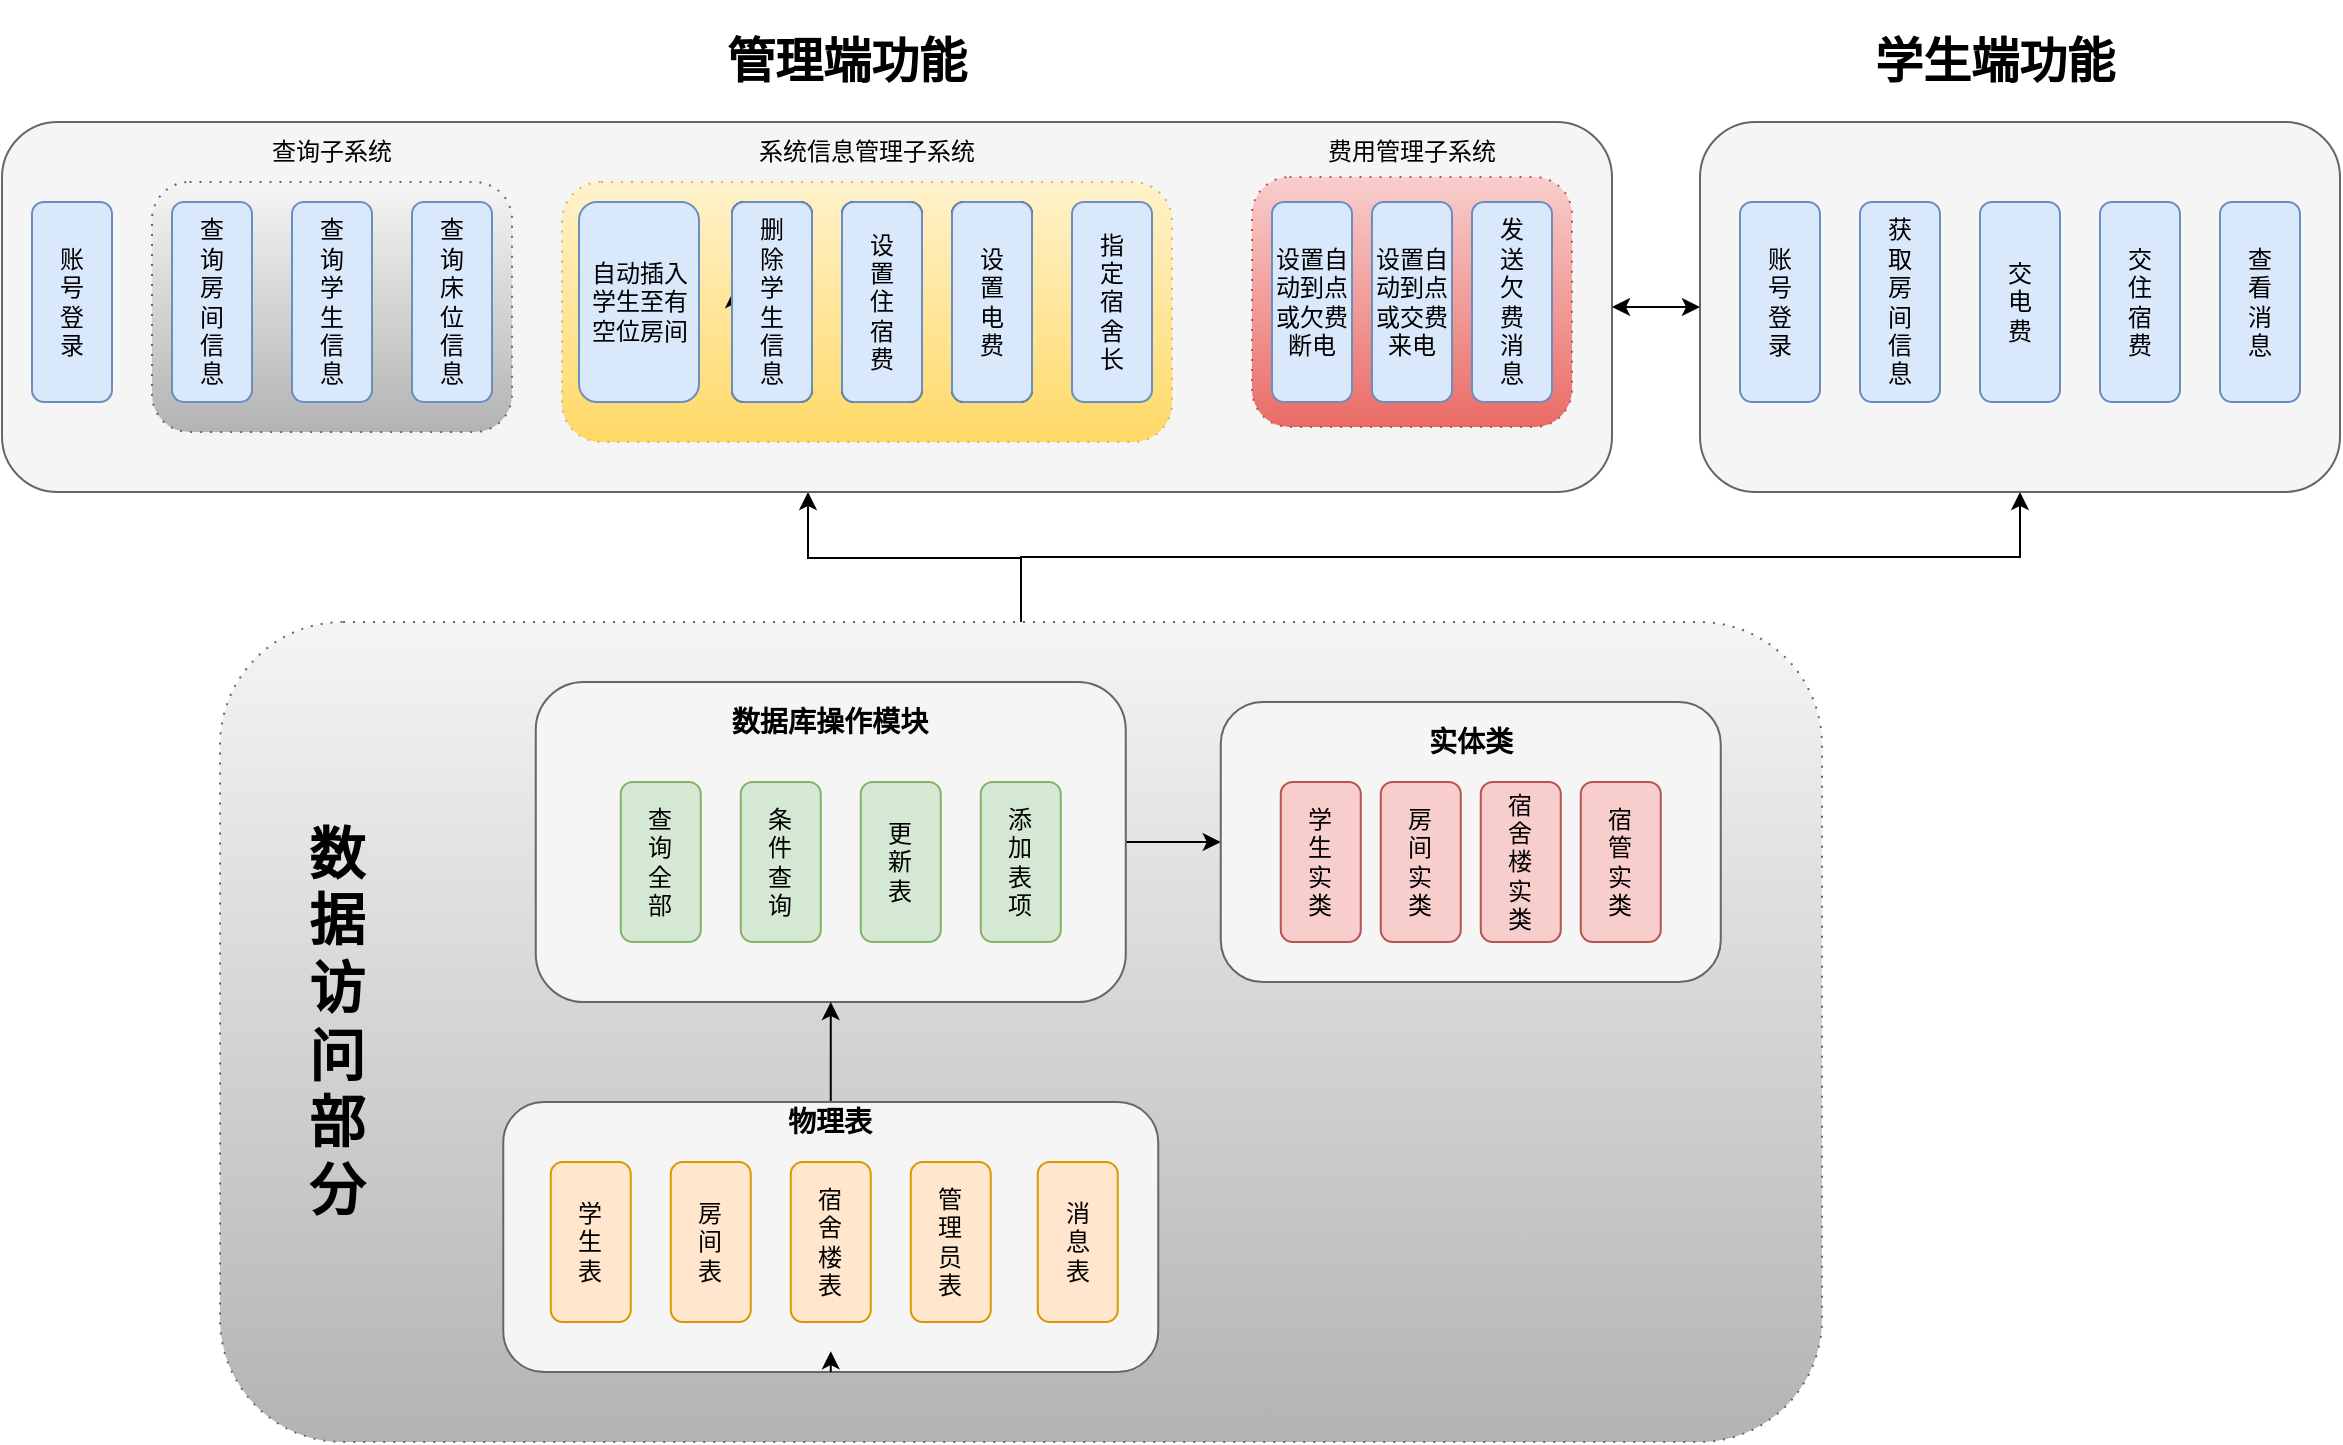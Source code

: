 <mxfile version="13.6.5" type="github">
  <diagram id="yEMy7lb2OtCyVYhWc74e" name="Page-1">
    <mxGraphModel dx="1837" dy="970" grid="1" gridSize="10" guides="1" tooltips="1" connect="1" arrows="1" fold="1" page="1" pageScale="1" pageWidth="1169" pageHeight="827" math="0" shadow="0">
      <root>
        <mxCell id="0" />
        <mxCell id="1" parent="0" />
        <mxCell id="fY6p8MWptXcg_yQPOpdN-82" style="edgeStyle=orthogonalEdgeStyle;rounded=0;orthogonalLoop=1;jettySize=auto;html=1;" edge="1" parent="1" source="fY6p8MWptXcg_yQPOpdN-80" target="TGmY8kts-XNQtiWyerlt-1">
          <mxGeometry relative="1" as="geometry">
            <Array as="points">
              <mxPoint x="510" y="358" />
              <mxPoint x="403" y="358" />
            </Array>
          </mxGeometry>
        </mxCell>
        <mxCell id="fY6p8MWptXcg_yQPOpdN-83" style="edgeStyle=orthogonalEdgeStyle;rounded=0;orthogonalLoop=1;jettySize=auto;html=1;entryX=0.5;entryY=1;entryDx=0;entryDy=0;" edge="1" parent="1" source="fY6p8MWptXcg_yQPOpdN-80" target="fY6p8MWptXcg_yQPOpdN-65">
          <mxGeometry relative="1" as="geometry" />
        </mxCell>
        <mxCell id="fY6p8MWptXcg_yQPOpdN-80" value="" style="shape=ext;rounded=1;html=1;whiteSpace=wrap;dashed=1;dashPattern=1 4;fillColor=#f5f5f5;strokeColor=#666666;gradientColor=#b3b3b3;" vertex="1" parent="1">
          <mxGeometry x="109" y="390" width="801" height="410" as="geometry" />
        </mxCell>
        <mxCell id="TGmY8kts-XNQtiWyerlt-1" value="" style="rounded=1;whiteSpace=wrap;html=1;fillColor=#f5f5f5;strokeColor=#666666;fontColor=#333333;" parent="1" vertex="1">
          <mxGeometry y="140" width="805" height="185" as="geometry" />
        </mxCell>
        <mxCell id="fY6p8MWptXcg_yQPOpdN-79" value="" style="edgeStyle=orthogonalEdgeStyle;rounded=0;orthogonalLoop=1;jettySize=auto;html=1;" edge="1" parent="1" source="fY6p8MWptXcg_yQPOpdN-1" target="fY6p8MWptXcg_yQPOpdN-17">
          <mxGeometry relative="1" as="geometry" />
        </mxCell>
        <mxCell id="fY6p8MWptXcg_yQPOpdN-1" value="" style="rounded=1;whiteSpace=wrap;html=1;fillColor=#f5f5f5;strokeColor=#666666;fontColor=#333333;" vertex="1" parent="1">
          <mxGeometry x="266.88" y="420" width="295" height="160" as="geometry" />
        </mxCell>
        <mxCell id="fY6p8MWptXcg_yQPOpdN-2" value="查&lt;br&gt;询&lt;br&gt;全&lt;br&gt;部" style="rounded=1;whiteSpace=wrap;html=1;rotation=0;fillColor=#d5e8d4;strokeColor=#82b366;" vertex="1" parent="1">
          <mxGeometry x="309.38" y="470" width="40" height="80" as="geometry" />
        </mxCell>
        <mxCell id="fY6p8MWptXcg_yQPOpdN-3" value="条&lt;br&gt;件&lt;br&gt;查&lt;br&gt;询" style="rounded=1;whiteSpace=wrap;html=1;fillColor=#d5e8d4;strokeColor=#82b366;" vertex="1" parent="1">
          <mxGeometry x="369.38" y="470" width="40" height="80" as="geometry" />
        </mxCell>
        <mxCell id="fY6p8MWptXcg_yQPOpdN-4" value="更&lt;br&gt;新&lt;br&gt;表" style="rounded=1;whiteSpace=wrap;html=1;fillColor=#d5e8d4;strokeColor=#82b366;" vertex="1" parent="1">
          <mxGeometry x="429.38" y="470" width="40" height="80" as="geometry" />
        </mxCell>
        <mxCell id="fY6p8MWptXcg_yQPOpdN-5" value="添&lt;br&gt;加&lt;br&gt;表&lt;br&gt;项" style="rounded=1;whiteSpace=wrap;html=1;fillColor=#d5e8d4;strokeColor=#82b366;" vertex="1" parent="1">
          <mxGeometry x="489.38" y="470" width="40" height="80" as="geometry" />
        </mxCell>
        <mxCell id="fY6p8MWptXcg_yQPOpdN-6" value="&lt;h3&gt;数据库操作模块&lt;/h3&gt;" style="text;html=1;strokeColor=none;fillColor=none;align=center;verticalAlign=middle;whiteSpace=wrap;rounded=0;" vertex="1" parent="1">
          <mxGeometry x="359.38" y="430" width="110" height="20" as="geometry" />
        </mxCell>
        <mxCell id="fY6p8MWptXcg_yQPOpdN-9" style="edgeStyle=orthogonalEdgeStyle;rounded=0;orthogonalLoop=1;jettySize=auto;html=1;exitX=0.5;exitY=0;exitDx=0;exitDy=0;entryX=0.5;entryY=1;entryDx=0;entryDy=0;" edge="1" parent="1" source="fY6p8MWptXcg_yQPOpdN-7" target="fY6p8MWptXcg_yQPOpdN-1">
          <mxGeometry relative="1" as="geometry" />
        </mxCell>
        <mxCell id="fY6p8MWptXcg_yQPOpdN-7" value="" style="rounded=1;whiteSpace=wrap;html=1;fillColor=#f5f5f5;strokeColor=#666666;fontColor=#333333;" vertex="1" parent="1">
          <mxGeometry x="250.63" y="630" width="327.5" height="135" as="geometry" />
        </mxCell>
        <mxCell id="fY6p8MWptXcg_yQPOpdN-8" value="学&lt;br&gt;生&lt;br&gt;表" style="rounded=1;whiteSpace=wrap;html=1;fillColor=#ffe6cc;strokeColor=#d79b00;" vertex="1" parent="1">
          <mxGeometry x="274.38" y="660" width="40" height="80" as="geometry" />
        </mxCell>
        <mxCell id="fY6p8MWptXcg_yQPOpdN-10" value="房&lt;br&gt;间&lt;br&gt;表" style="rounded=1;whiteSpace=wrap;html=1;fillColor=#ffe6cc;strokeColor=#d79b00;" vertex="1" parent="1">
          <mxGeometry x="334.38" y="660" width="40" height="80" as="geometry" />
        </mxCell>
        <mxCell id="fY6p8MWptXcg_yQPOpdN-11" value="宿&lt;br&gt;舍&lt;br&gt;楼&lt;br&gt;表" style="rounded=1;whiteSpace=wrap;html=1;fillColor=#ffe6cc;strokeColor=#d79b00;" vertex="1" parent="1">
          <mxGeometry x="394.38" y="660" width="40" height="80" as="geometry" />
        </mxCell>
        <mxCell id="fY6p8MWptXcg_yQPOpdN-12" value="管&lt;br&gt;理&lt;br&gt;员&lt;br&gt;表" style="rounded=1;whiteSpace=wrap;html=1;fillColor=#ffe6cc;strokeColor=#d79b00;" vertex="1" parent="1">
          <mxGeometry x="454.38" y="660" width="40" height="80" as="geometry" />
        </mxCell>
        <mxCell id="fY6p8MWptXcg_yQPOpdN-13" style="edgeStyle=orthogonalEdgeStyle;rounded=0;orthogonalLoop=1;jettySize=auto;html=1;exitX=0.5;exitY=1;exitDx=0;exitDy=0;entryX=0.5;entryY=0.923;entryDx=0;entryDy=0;entryPerimeter=0;" edge="1" parent="1" source="fY6p8MWptXcg_yQPOpdN-7" target="fY6p8MWptXcg_yQPOpdN-7">
          <mxGeometry relative="1" as="geometry" />
        </mxCell>
        <mxCell id="fY6p8MWptXcg_yQPOpdN-16" value="消&lt;br&gt;息&lt;br&gt;表" style="rounded=1;whiteSpace=wrap;html=1;fillColor=#ffe6cc;strokeColor=#d79b00;" vertex="1" parent="1">
          <mxGeometry x="517.88" y="660" width="40" height="80" as="geometry" />
        </mxCell>
        <mxCell id="fY6p8MWptXcg_yQPOpdN-17" value="" style="rounded=1;whiteSpace=wrap;html=1;fillColor=#f5f5f5;strokeColor=#666666;fontColor=#333333;" vertex="1" parent="1">
          <mxGeometry x="609.38" y="430" width="250" height="140" as="geometry" />
        </mxCell>
        <mxCell id="fY6p8MWptXcg_yQPOpdN-19" value="账&lt;br&gt;号&lt;br&gt;登&lt;br&gt;录" style="rounded=1;whiteSpace=wrap;html=1;fillColor=#dae8fc;strokeColor=#6c8ebf;" vertex="1" parent="1">
          <mxGeometry x="15" y="180" width="40" height="100" as="geometry" />
        </mxCell>
        <mxCell id="fY6p8MWptXcg_yQPOpdN-39" value="" style="shape=ext;rounded=1;html=1;whiteSpace=wrap;dashed=1;dashPattern=1 4;gradientColor=#b3b3b3;fillColor=#f5f5f5;strokeColor=#666666;" vertex="1" parent="1">
          <mxGeometry x="75" y="170" width="180" height="125" as="geometry" />
        </mxCell>
        <mxCell id="fY6p8MWptXcg_yQPOpdN-33" value="查&lt;br&gt;询&lt;br&gt;房&lt;br&gt;间&lt;br&gt;信&lt;br&gt;息" style="rounded=1;whiteSpace=wrap;html=1;fillColor=#dae8fc;strokeColor=#6c8ebf;" vertex="1" parent="1">
          <mxGeometry x="85" y="180" width="40" height="100" as="geometry" />
        </mxCell>
        <mxCell id="fY6p8MWptXcg_yQPOpdN-34" value="查&lt;br&gt;询&lt;br&gt;学&lt;br&gt;生&lt;br&gt;信&lt;br&gt;息" style="rounded=1;whiteSpace=wrap;html=1;fillColor=#dae8fc;strokeColor=#6c8ebf;" vertex="1" parent="1">
          <mxGeometry x="145" y="180" width="40" height="100" as="geometry" />
        </mxCell>
        <mxCell id="fY6p8MWptXcg_yQPOpdN-41" value="查&lt;br&gt;询&lt;br&gt;床&lt;br&gt;位&lt;br&gt;信&lt;br&gt;息" style="rounded=1;whiteSpace=wrap;html=1;fillColor=#dae8fc;strokeColor=#6c8ebf;" vertex="1" parent="1">
          <mxGeometry x="205" y="180" width="40" height="100" as="geometry" />
        </mxCell>
        <mxCell id="fY6p8MWptXcg_yQPOpdN-45" value="删&lt;br&gt;除&lt;br&gt;学&lt;br&gt;生&lt;br&gt;信&lt;br&gt;息" style="rounded=1;whiteSpace=wrap;html=1;" vertex="1" parent="1">
          <mxGeometry x="365" y="180" width="40" height="100" as="geometry" />
        </mxCell>
        <mxCell id="fY6p8MWptXcg_yQPOpdN-46" value="设&lt;br&gt;置&lt;br&gt;住&lt;br&gt;宿&lt;br&gt;费" style="rounded=1;whiteSpace=wrap;html=1;" vertex="1" parent="1">
          <mxGeometry x="420" y="180" width="40" height="100" as="geometry" />
        </mxCell>
        <mxCell id="fY6p8MWptXcg_yQPOpdN-47" value="设&lt;br&gt;置&lt;br&gt;电&lt;br&gt;费" style="rounded=1;whiteSpace=wrap;html=1;" vertex="1" parent="1">
          <mxGeometry x="475" y="180" width="40" height="100" as="geometry" />
        </mxCell>
        <mxCell id="fY6p8MWptXcg_yQPOpdN-49" style="edgeStyle=orthogonalEdgeStyle;rounded=0;orthogonalLoop=1;jettySize=auto;html=1;exitX=0;exitY=0.5;exitDx=0;exitDy=0;entryX=0.025;entryY=0.44;entryDx=0;entryDy=0;entryPerimeter=0;" edge="1" parent="1" source="fY6p8MWptXcg_yQPOpdN-45" target="fY6p8MWptXcg_yQPOpdN-45">
          <mxGeometry relative="1" as="geometry" />
        </mxCell>
        <mxCell id="fY6p8MWptXcg_yQPOpdN-50" value="" style="shape=ext;rounded=1;html=1;whiteSpace=wrap;dashed=1;dashPattern=1 4;gradientColor=#ffd966;fillColor=#fff2cc;strokeColor=#d6b656;" vertex="1" parent="1">
          <mxGeometry x="280" y="170" width="305" height="130" as="geometry" />
        </mxCell>
        <mxCell id="fY6p8MWptXcg_yQPOpdN-51" style="edgeStyle=orthogonalEdgeStyle;rounded=0;orthogonalLoop=1;jettySize=auto;html=1;exitX=0;exitY=0.5;exitDx=0;exitDy=0;entryX=0.025;entryY=0.44;entryDx=0;entryDy=0;entryPerimeter=0;" edge="1" source="fY6p8MWptXcg_yQPOpdN-52" target="fY6p8MWptXcg_yQPOpdN-52" parent="1">
          <mxGeometry relative="1" as="geometry" />
        </mxCell>
        <mxCell id="fY6p8MWptXcg_yQPOpdN-52" value="删&lt;br&gt;除&lt;br&gt;学&lt;br&gt;生&lt;br&gt;信&lt;br&gt;息" style="rounded=1;whiteSpace=wrap;html=1;" vertex="1" parent="1">
          <mxGeometry x="365" y="180" width="40" height="100" as="geometry" />
        </mxCell>
        <mxCell id="fY6p8MWptXcg_yQPOpdN-53" value="设&lt;br&gt;置&lt;br&gt;住&lt;br&gt;宿&lt;br&gt;费" style="rounded=1;whiteSpace=wrap;html=1;" vertex="1" parent="1">
          <mxGeometry x="420" y="180" width="40" height="100" as="geometry" />
        </mxCell>
        <mxCell id="fY6p8MWptXcg_yQPOpdN-54" value="设&lt;br&gt;置&lt;br&gt;电&lt;br&gt;费" style="rounded=1;whiteSpace=wrap;html=1;" vertex="1" parent="1">
          <mxGeometry x="475" y="180" width="40" height="100" as="geometry" />
        </mxCell>
        <mxCell id="fY6p8MWptXcg_yQPOpdN-56" value="删&lt;br&gt;除&lt;br&gt;学&lt;br&gt;生&lt;br&gt;信&lt;br&gt;息" style="rounded=1;whiteSpace=wrap;html=1;fillColor=#dae8fc;strokeColor=#6c8ebf;" vertex="1" parent="1">
          <mxGeometry x="365" y="180" width="40" height="100" as="geometry" />
        </mxCell>
        <mxCell id="fY6p8MWptXcg_yQPOpdN-57" value="设&lt;br&gt;置&lt;br&gt;住&lt;br&gt;宿&lt;br&gt;费" style="rounded=1;whiteSpace=wrap;html=1;fillColor=#dae8fc;strokeColor=#6c8ebf;" vertex="1" parent="1">
          <mxGeometry x="420" y="180" width="40" height="100" as="geometry" />
        </mxCell>
        <mxCell id="fY6p8MWptXcg_yQPOpdN-58" value="设&lt;br&gt;置&lt;br&gt;电&lt;br&gt;费" style="rounded=1;whiteSpace=wrap;html=1;fillColor=#dae8fc;strokeColor=#6c8ebf;" vertex="1" parent="1">
          <mxGeometry x="475" y="180" width="40" height="100" as="geometry" />
        </mxCell>
        <mxCell id="fY6p8MWptXcg_yQPOpdN-35" value="自动插入学生至有空位房间" style="rounded=1;whiteSpace=wrap;html=1;fillColor=#dae8fc;strokeColor=#6c8ebf;" vertex="1" parent="1">
          <mxGeometry x="288.5" y="180" width="60" height="100" as="geometry" />
        </mxCell>
        <mxCell id="fY6p8MWptXcg_yQPOpdN-48" value="指&lt;br&gt;定&lt;br&gt;宿&lt;br&gt;舍&lt;br&gt;长" style="rounded=1;whiteSpace=wrap;html=1;fillColor=#dae8fc;strokeColor=#6c8ebf;" vertex="1" parent="1">
          <mxGeometry x="535" y="180" width="40" height="100" as="geometry" />
        </mxCell>
        <mxCell id="fY6p8MWptXcg_yQPOpdN-60" value="" style="shape=ext;rounded=1;html=1;whiteSpace=wrap;dashed=1;dashPattern=1 4;gradientColor=#ea6b66;fillColor=#f8cecc;strokeColor=#b85450;" vertex="1" parent="1">
          <mxGeometry x="625" y="167.5" width="160" height="125" as="geometry" />
        </mxCell>
        <mxCell id="fY6p8MWptXcg_yQPOpdN-43" value="设置自动到点或交费来电" style="rounded=1;whiteSpace=wrap;html=1;fillColor=#dae8fc;strokeColor=#6c8ebf;" vertex="1" parent="1">
          <mxGeometry x="685" y="180" width="40" height="100" as="geometry" />
        </mxCell>
        <mxCell id="fY6p8MWptXcg_yQPOpdN-37" value="设置自动到点或欠费断电" style="rounded=1;whiteSpace=wrap;html=1;fillColor=#dae8fc;strokeColor=#6c8ebf;" vertex="1" parent="1">
          <mxGeometry x="635" y="180" width="40" height="100" as="geometry" />
        </mxCell>
        <mxCell id="fY6p8MWptXcg_yQPOpdN-44" value="发&lt;br&gt;送&lt;br&gt;欠&lt;br&gt;费&lt;br&gt;消&lt;br&gt;息" style="rounded=1;whiteSpace=wrap;html=1;fillColor=#dae8fc;strokeColor=#6c8ebf;" vertex="1" parent="1">
          <mxGeometry x="735" y="180" width="40" height="100" as="geometry" />
        </mxCell>
        <mxCell id="fY6p8MWptXcg_yQPOpdN-61" value="查询子系统" style="text;html=1;strokeColor=none;fillColor=none;align=center;verticalAlign=middle;whiteSpace=wrap;rounded=0;" vertex="1" parent="1">
          <mxGeometry x="130" y="145" width="70" height="20" as="geometry" />
        </mxCell>
        <mxCell id="fY6p8MWptXcg_yQPOpdN-62" value="系统信息管理子系统" style="text;html=1;strokeColor=none;fillColor=none;align=center;verticalAlign=middle;whiteSpace=wrap;rounded=0;" vertex="1" parent="1">
          <mxGeometry x="365" y="145" width="135" height="20" as="geometry" />
        </mxCell>
        <mxCell id="fY6p8MWptXcg_yQPOpdN-63" value="费用管理子系统" style="text;html=1;strokeColor=none;fillColor=none;align=center;verticalAlign=middle;whiteSpace=wrap;rounded=0;" vertex="1" parent="1">
          <mxGeometry x="660" y="145" width="90" height="20" as="geometry" />
        </mxCell>
        <mxCell id="fY6p8MWptXcg_yQPOpdN-64" value="&lt;h1&gt;&lt;font face=&quot;Lucida Console&quot;&gt;管理端功能&lt;/font&gt;&lt;/h1&gt;" style="text;html=1;strokeColor=none;fillColor=none;align=center;verticalAlign=middle;whiteSpace=wrap;rounded=0;" vertex="1" parent="1">
          <mxGeometry x="330" y="100" width="185" height="20" as="geometry" />
        </mxCell>
        <mxCell id="fY6p8MWptXcg_yQPOpdN-65" value="" style="rounded=1;whiteSpace=wrap;html=1;fillColor=#f5f5f5;strokeColor=#666666;fontColor=#333333;" vertex="1" parent="1">
          <mxGeometry x="849" y="140" width="320" height="185" as="geometry" />
        </mxCell>
        <mxCell id="fY6p8MWptXcg_yQPOpdN-66" value="账&lt;br&gt;号&lt;br&gt;登&lt;br&gt;录" style="rounded=1;whiteSpace=wrap;html=1;fillColor=#dae8fc;strokeColor=#6c8ebf;" vertex="1" parent="1">
          <mxGeometry x="869" y="180" width="40" height="100" as="geometry" />
        </mxCell>
        <mxCell id="fY6p8MWptXcg_yQPOpdN-67" value="获&lt;br&gt;取&lt;br&gt;房&lt;br&gt;间&lt;br&gt;信&lt;br&gt;息" style="rounded=1;whiteSpace=wrap;html=1;fillColor=#dae8fc;strokeColor=#6c8ebf;" vertex="1" parent="1">
          <mxGeometry x="929" y="180" width="40" height="100" as="geometry" />
        </mxCell>
        <mxCell id="fY6p8MWptXcg_yQPOpdN-68" value="" style="endArrow=classic;startArrow=classic;html=1;exitX=1;exitY=0.5;exitDx=0;exitDy=0;entryX=0;entryY=0.5;entryDx=0;entryDy=0;" edge="1" parent="1" source="TGmY8kts-XNQtiWyerlt-1" target="fY6p8MWptXcg_yQPOpdN-65">
          <mxGeometry width="50" height="50" relative="1" as="geometry">
            <mxPoint x="805" y="260" as="sourcePoint" />
            <mxPoint x="865" y="230" as="targetPoint" />
            <Array as="points" />
          </mxGeometry>
        </mxCell>
        <mxCell id="fY6p8MWptXcg_yQPOpdN-69" value="交&lt;br&gt;电&lt;br&gt;费" style="rounded=1;whiteSpace=wrap;html=1;fillColor=#dae8fc;strokeColor=#6c8ebf;" vertex="1" parent="1">
          <mxGeometry x="989" y="180" width="40" height="100" as="geometry" />
        </mxCell>
        <mxCell id="fY6p8MWptXcg_yQPOpdN-70" value="交&lt;br&gt;住&lt;br&gt;宿&lt;br&gt;费" style="rounded=1;whiteSpace=wrap;html=1;fillColor=#dae8fc;strokeColor=#6c8ebf;" vertex="1" parent="1">
          <mxGeometry x="1049" y="180" width="40" height="100" as="geometry" />
        </mxCell>
        <mxCell id="fY6p8MWptXcg_yQPOpdN-71" value="查&lt;br&gt;看&lt;br&gt;消&lt;br&gt;息" style="rounded=1;whiteSpace=wrap;html=1;fillColor=#dae8fc;strokeColor=#6c8ebf;" vertex="1" parent="1">
          <mxGeometry x="1109" y="180" width="40" height="100" as="geometry" />
        </mxCell>
        <mxCell id="fY6p8MWptXcg_yQPOpdN-72" value="&lt;h1&gt;&lt;font face=&quot;Lucida Console&quot;&gt;学生端功能&lt;/font&gt;&lt;/h1&gt;" style="text;html=1;strokeColor=none;fillColor=none;align=center;verticalAlign=middle;whiteSpace=wrap;rounded=0;" vertex="1" parent="1">
          <mxGeometry x="904" y="100" width="185" height="20" as="geometry" />
        </mxCell>
        <mxCell id="fY6p8MWptXcg_yQPOpdN-73" value="学&lt;br&gt;生&lt;br&gt;实&lt;br&gt;类" style="rounded=1;whiteSpace=wrap;html=1;rotation=0;fillColor=#f8cecc;strokeColor=#b85450;" vertex="1" parent="1">
          <mxGeometry x="639.38" y="470" width="40" height="80" as="geometry" />
        </mxCell>
        <mxCell id="fY6p8MWptXcg_yQPOpdN-74" value="房&lt;br&gt;间&lt;br&gt;实&lt;br&gt;类" style="rounded=1;whiteSpace=wrap;html=1;rotation=0;fillColor=#f8cecc;strokeColor=#b85450;" vertex="1" parent="1">
          <mxGeometry x="689.38" y="470" width="40" height="80" as="geometry" />
        </mxCell>
        <mxCell id="fY6p8MWptXcg_yQPOpdN-75" value="宿&lt;br&gt;舍&lt;br&gt;楼&lt;br&gt;实&lt;br&gt;类" style="rounded=1;whiteSpace=wrap;html=1;rotation=0;fillColor=#f8cecc;strokeColor=#b85450;" vertex="1" parent="1">
          <mxGeometry x="739.38" y="470" width="40" height="80" as="geometry" />
        </mxCell>
        <mxCell id="fY6p8MWptXcg_yQPOpdN-76" value="宿&lt;br&gt;管&lt;br&gt;实&lt;br&gt;类" style="rounded=1;whiteSpace=wrap;html=1;rotation=0;fillColor=#f8cecc;strokeColor=#b85450;" vertex="1" parent="1">
          <mxGeometry x="789.38" y="470" width="40" height="80" as="geometry" />
        </mxCell>
        <mxCell id="fY6p8MWptXcg_yQPOpdN-77" value="&lt;h3&gt;实体类&lt;/h3&gt;" style="text;html=1;strokeColor=none;fillColor=none;align=center;verticalAlign=middle;whiteSpace=wrap;rounded=0;" vertex="1" parent="1">
          <mxGeometry x="706.88" y="440" width="55" height="20" as="geometry" />
        </mxCell>
        <mxCell id="fY6p8MWptXcg_yQPOpdN-78" value="&lt;h3&gt;物理表&lt;/h3&gt;" style="text;html=1;strokeColor=none;fillColor=none;align=center;verticalAlign=middle;whiteSpace=wrap;rounded=0;" vertex="1" parent="1">
          <mxGeometry x="384.38" y="630" width="60" height="20" as="geometry" />
        </mxCell>
        <mxCell id="fY6p8MWptXcg_yQPOpdN-81" value="&lt;h2 style=&quot;font-size: 28px&quot;&gt;数&lt;br&gt;据&lt;br&gt;访&lt;br&gt;问&lt;br&gt;部分&lt;/h2&gt;" style="text;html=1;strokeColor=none;fillColor=none;align=center;verticalAlign=middle;whiteSpace=wrap;rounded=0;" vertex="1" parent="1">
          <mxGeometry x="145" y="450" width="45" height="280" as="geometry" />
        </mxCell>
      </root>
    </mxGraphModel>
  </diagram>
</mxfile>
